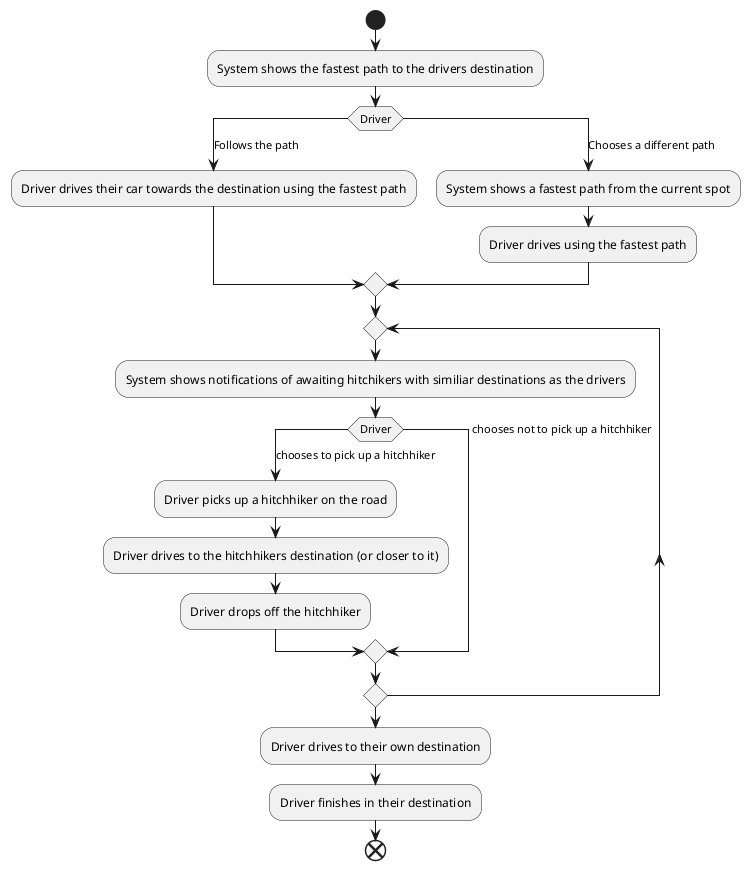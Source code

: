 @startuml
start
:System shows the fastest path to the drivers destination;
switch(Driver)
    case(Follows the path)
    :Driver drives their car towards the destination using the fastest path;
    case(Chooses a different path)
    :System shows a fastest path from the current spot;
    :Driver drives using the fastest path;
endswitch
repeat
:System shows notifications of awaiting hitchikers with similiar destinations as the drivers;
    switch(Driver)
    case(chooses to pick up a hitchhiker)
    :Driver picks up a hitchhiker on the road;
    :Driver drives to the hitchhikers destination (or closer to it);
    :Driver drops off the hitchhiker;
    case(chooses not to pick up a hitchhiker)
    endswitch
repeat while 
:Driver drives to their own destination;
:Driver finishes in their destination;
end
@enduml